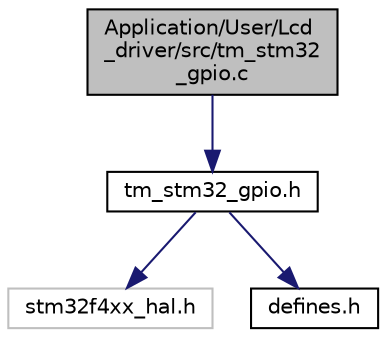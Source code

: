digraph "Application/User/Lcd_driver/src/tm_stm32_gpio.c"
{
  edge [fontname="Helvetica",fontsize="10",labelfontname="Helvetica",labelfontsize="10"];
  node [fontname="Helvetica",fontsize="10",shape=record];
  Node0 [label="Application/User/Lcd\l_driver/src/tm_stm32\l_gpio.c",height=0.2,width=0.4,color="black", fillcolor="grey75", style="filled", fontcolor="black"];
  Node0 -> Node1 [color="midnightblue",fontsize="10",style="solid"];
  Node1 [label="tm_stm32_gpio.h",height=0.2,width=0.4,color="black", fillcolor="white", style="filled",URL="$tm__stm32__gpio_8h.html"];
  Node1 -> Node2 [color="midnightblue",fontsize="10",style="solid"];
  Node2 [label="stm32f4xx_hal.h",height=0.2,width=0.4,color="grey75", fillcolor="white", style="filled"];
  Node1 -> Node3 [color="midnightblue",fontsize="10",style="solid"];
  Node3 [label="defines.h",height=0.2,width=0.4,color="black", fillcolor="white", style="filled",URL="$defines_8h.html"];
}
